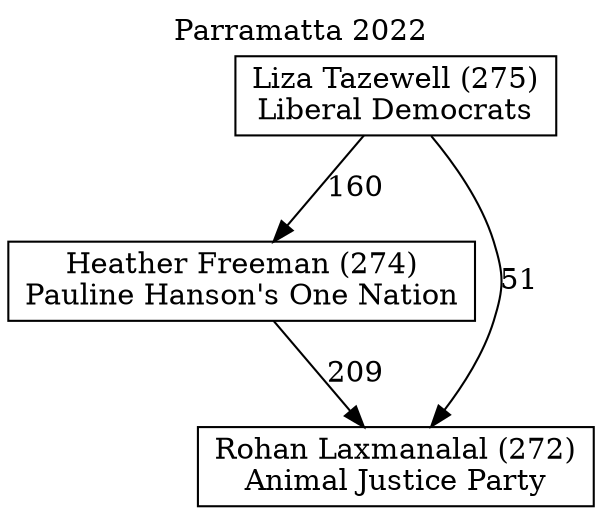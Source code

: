 // House preference flow
digraph "Rohan Laxmanalal (272)_Parramatta_2022" {
	graph [label="Parramatta 2022" labelloc=t mclimit=10]
	node [shape=box]
	"Heather Freeman (274)" [label="Heather Freeman (274)
Pauline Hanson's One Nation"]
	"Rohan Laxmanalal (272)" [label="Rohan Laxmanalal (272)
Animal Justice Party"]
	"Liza Tazewell (275)" [label="Liza Tazewell (275)
Liberal Democrats"]
	"Heather Freeman (274)" -> "Rohan Laxmanalal (272)" [label=209]
	"Liza Tazewell (275)" -> "Rohan Laxmanalal (272)" [label=51]
	"Liza Tazewell (275)" -> "Heather Freeman (274)" [label=160]
}
